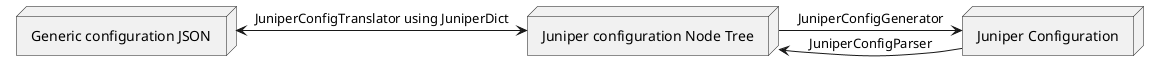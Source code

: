 @startuml Juniper Flow

node generic as "Generic configuration JSON"
node juniper_tree as "Juniper configuration Node Tree"
node juniper as "Juniper Configuration"


generic <-> juniper_tree : JuniperConfigTranslator using JuniperDict
juniper_tree -> juniper : JuniperConfigGenerator
juniper -> juniper_tree : JuniperConfigParser

@enduml